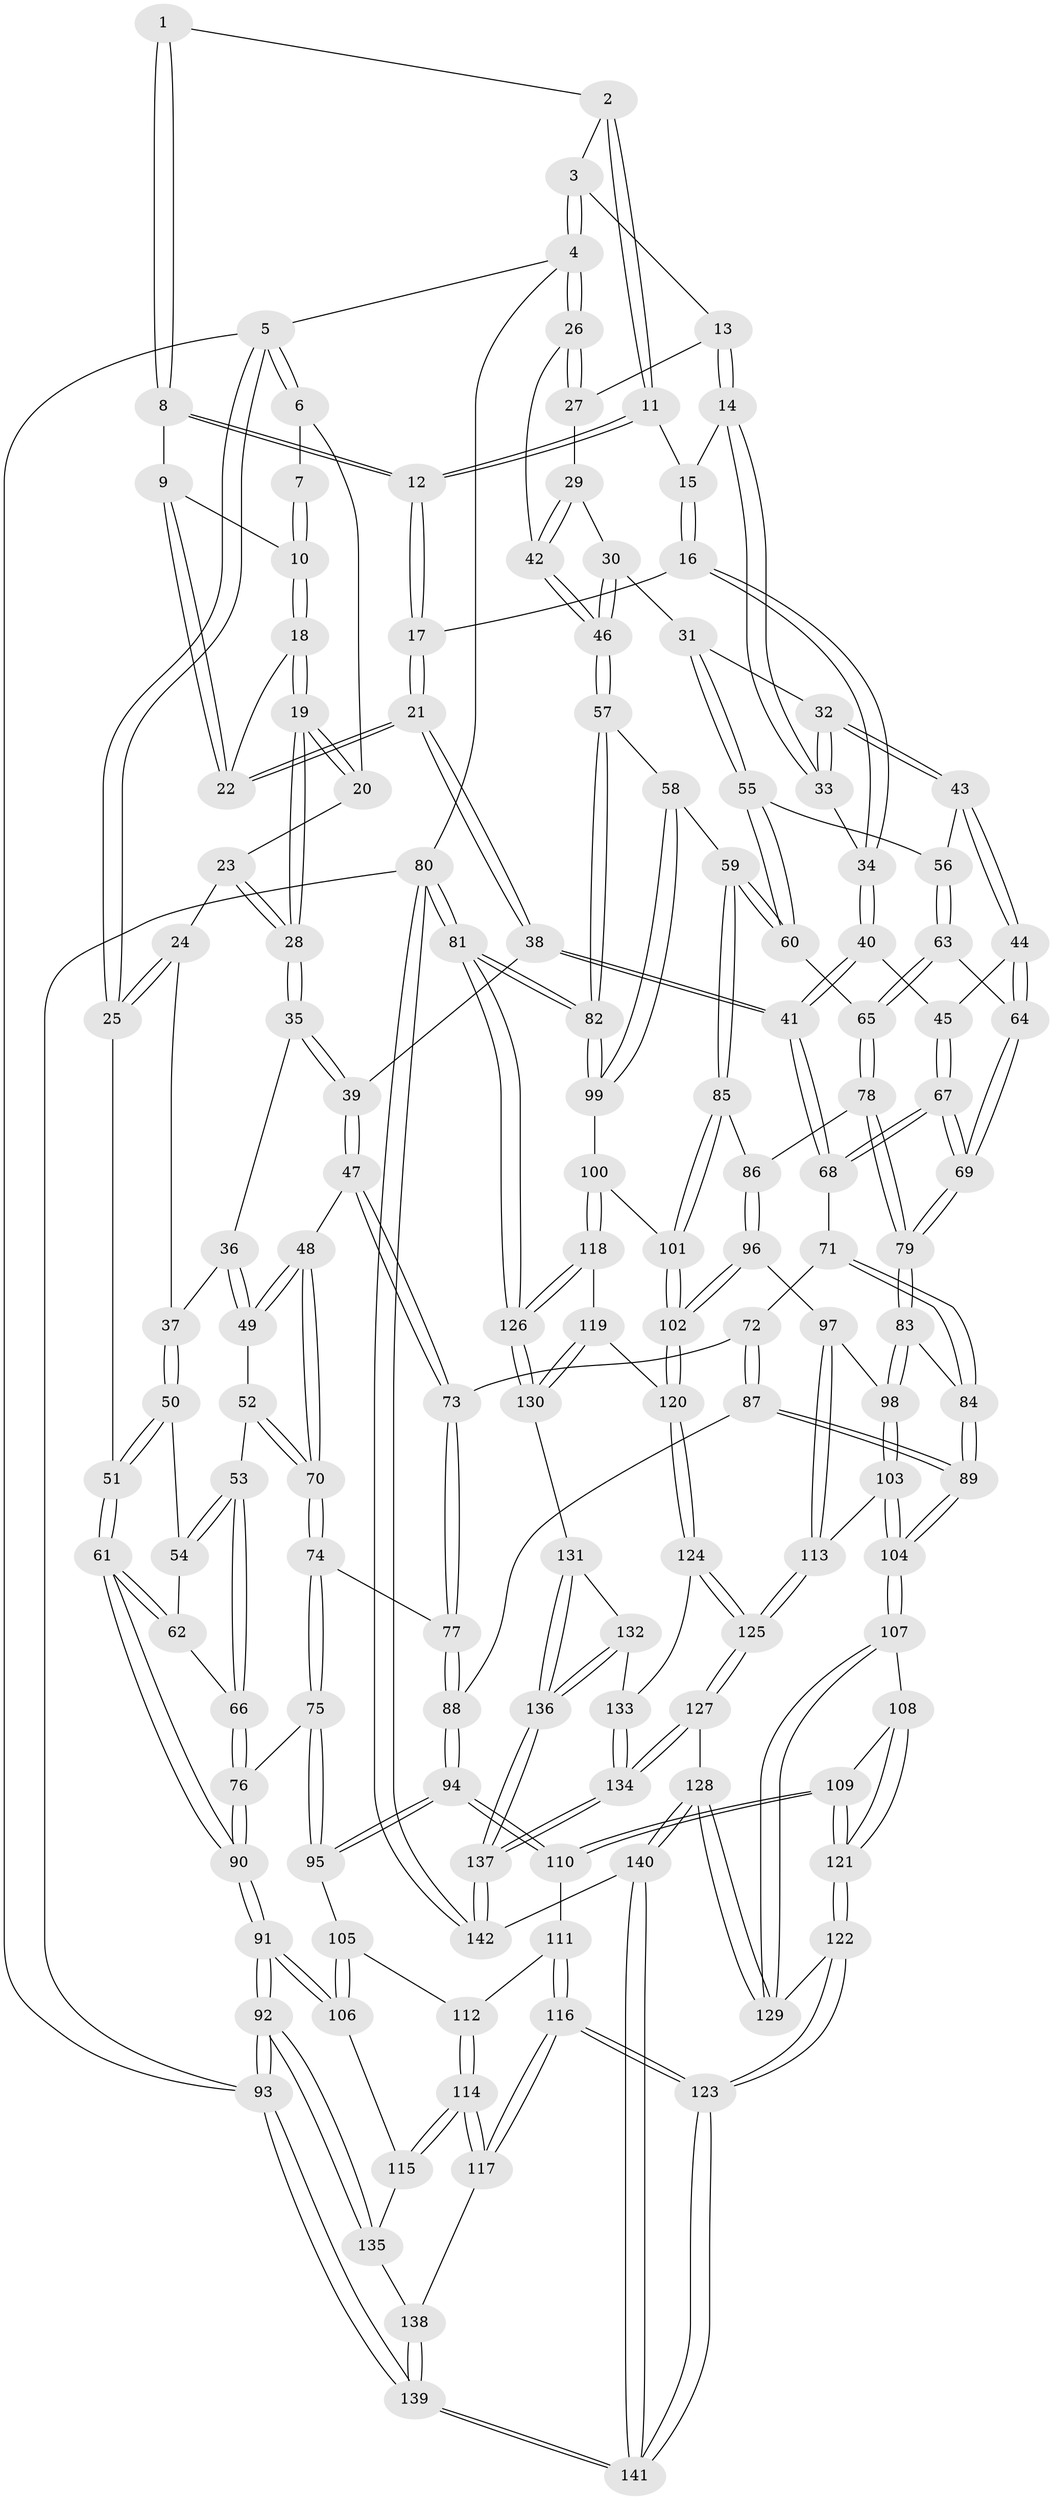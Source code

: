 // Generated by graph-tools (version 1.1) at 2025/59/03/09/25 04:59:45]
// undirected, 142 vertices, 352 edges
graph export_dot {
graph [start="1"]
  node [color=gray90,style=filled];
  1 [pos="+0.3106070587460987+0"];
  2 [pos="+0.6240871577397119+0"];
  3 [pos="+0.8873868423851183+0"];
  4 [pos="+1+0"];
  5 [pos="+0+0"];
  6 [pos="+0+0"];
  7 [pos="+0.298946651576138+0"];
  8 [pos="+0.45337430716035476+0.05603554102150133"];
  9 [pos="+0.4377808682295082+0.06492166884174991"];
  10 [pos="+0.3070163074051943+0.020638210494175434"];
  11 [pos="+0.6121078635297807+0"];
  12 [pos="+0.5047679515171493+0.05656025165810224"];
  13 [pos="+0.8332135530758272+0.03946357461704578"];
  14 [pos="+0.6937948102970867+0.15978823370038922"];
  15 [pos="+0.6133998861682312+0"];
  16 [pos="+0.5763848961791207+0.19144728929952953"];
  17 [pos="+0.5474951862340168+0.1839650688673529"];
  18 [pos="+0.27243160948619943+0.15927307962267806"];
  19 [pos="+0.2706159980395115+0.16024769654543938"];
  20 [pos="+0.09853341382991927+0.01939915185595992"];
  21 [pos="+0.43646816222995993+0.22202306911719438"];
  22 [pos="+0.3761017081917235+0.18229910567501947"];
  23 [pos="+0.0605804001099111+0.14178929455244496"];
  24 [pos="+0+0.1846258063563376"];
  25 [pos="+0+0.22095189549696853"];
  26 [pos="+1+0"];
  27 [pos="+0.9069589485925006+0.15411736641904283"];
  28 [pos="+0.2174260040555613+0.23086516406064037"];
  29 [pos="+0.8952941899344692+0.22696887677871952"];
  30 [pos="+0.8581156386047321+0.28064455021001466"];
  31 [pos="+0.8045266043703913+0.3056502939804667"];
  32 [pos="+0.732743864175115+0.271012902980481"];
  33 [pos="+0.6710142980669919+0.2271061953601107"];
  34 [pos="+0.6705362005247227+0.22716578499515683"];
  35 [pos="+0.21556511096374978+0.23773106745128478"];
  36 [pos="+0.16382589041533197+0.3078419110644465"];
  37 [pos="+0.14525950172232527+0.3141940970205949"];
  38 [pos="+0.4230851078310349+0.3896152225864709"];
  39 [pos="+0.39874611761161066+0.39602843900395557"];
  40 [pos="+0.548976163715853+0.38647983669950714"];
  41 [pos="+0.45440201117501205+0.4053710112714742"];
  42 [pos="+1+0.21078842831073305"];
  43 [pos="+0.6526737304303146+0.42870533726110815"];
  44 [pos="+0.6390778406211775+0.44217927700037973"];
  45 [pos="+0.6005687451449614+0.4373473685055436"];
  46 [pos="+1+0.45459770473350264"];
  47 [pos="+0.3403612722959045+0.441143653990568"];
  48 [pos="+0.2861725716543623+0.44487521766066457"];
  49 [pos="+0.2338079270627478+0.41962959802270267"];
  50 [pos="+0.12688647874469092+0.3286696374835919"];
  51 [pos="+0+0.2912124571141722"];
  52 [pos="+0.171386117762129+0.4762343985312547"];
  53 [pos="+0.15463227621024528+0.4798803160986847"];
  54 [pos="+0.09439312391528447+0.39327008942935504"];
  55 [pos="+0.806284546651262+0.33145956613023464"];
  56 [pos="+0.7405585505613501+0.423688819219311"];
  57 [pos="+1+0.5088136268233848"];
  58 [pos="+0.9639453622410681+0.5452597395406339"];
  59 [pos="+0.9267237496523573+0.5467106531706502"];
  60 [pos="+0.8533669435257794+0.44094652880029217"];
  61 [pos="+0+0.4295947986039131"];
  62 [pos="+0.05689130936526917+0.42481002269796664"];
  63 [pos="+0.7094452210596875+0.49901127638531656"];
  64 [pos="+0.6590750499458008+0.46427581588719197"];
  65 [pos="+0.7152077255192779+0.5210048304124374"];
  66 [pos="+0.08710805520329833+0.5640868597079687"];
  67 [pos="+0.5843011128174106+0.5434867859516623"];
  68 [pos="+0.4724722427225317+0.4709293579461842"];
  69 [pos="+0.5941603450600765+0.5658095178740303"];
  70 [pos="+0.23129650114326786+0.5547141885884641"];
  71 [pos="+0.46151571992750723+0.5273275581100652"];
  72 [pos="+0.37734567586150225+0.5584058558119777"];
  73 [pos="+0.3488337172799944+0.531032543099446"];
  74 [pos="+0.23018707743546754+0.5657079474235895"];
  75 [pos="+0.17094056806332128+0.6409312743845383"];
  76 [pos="+0.08343492599512102+0.5793301680795445"];
  77 [pos="+0.3051806489396996+0.5708023535963759"];
  78 [pos="+0.7151875616935779+0.5399988588643524"];
  79 [pos="+0.6064359218293035+0.6048396221437772"];
  80 [pos="+1+1"];
  81 [pos="+1+1"];
  82 [pos="+1+0.910066507158598"];
  83 [pos="+0.6050135065457212+0.6085896178153122"];
  84 [pos="+0.48522691210461305+0.61585485657413"];
  85 [pos="+0.8808147576202819+0.5852602096892702"];
  86 [pos="+0.8038503617555072+0.5920212413800988"];
  87 [pos="+0.40644971279889625+0.6715383444076045"];
  88 [pos="+0.34107949913120394+0.6809801494675236"];
  89 [pos="+0.41721548376962464+0.6744662704864404"];
  90 [pos="+0+0.6311713922620843"];
  91 [pos="+0+0.7416568573677186"];
  92 [pos="+0+0.9787610986348069"];
  93 [pos="+0+1"];
  94 [pos="+0.32090083086293963+0.6911609696515034"];
  95 [pos="+0.17621873630234497+0.6557195353906733"];
  96 [pos="+0.7060520573014656+0.7195737487041728"];
  97 [pos="+0.7020678868622597+0.7179850293975849"];
  98 [pos="+0.6285734580951425+0.6776963137804746"];
  99 [pos="+0.9642680945251534+0.7580713023806249"];
  100 [pos="+0.9095169455165708+0.7510030505733093"];
  101 [pos="+0.873284015925236+0.6904957175991949"];
  102 [pos="+0.7408066773491138+0.766820083012312"];
  103 [pos="+0.5591913577598928+0.7500731841719662"];
  104 [pos="+0.4706450925849235+0.772486424429742"];
  105 [pos="+0.17200195664135826+0.6685584550189969"];
  106 [pos="+0.024367207996236914+0.7939386198121003"];
  107 [pos="+0.47002345653086597+0.7746423672201145"];
  108 [pos="+0.41866717260543984+0.7922506292995216"];
  109 [pos="+0.33212672496005813+0.7926806454820653"];
  110 [pos="+0.3094892091723513+0.7594455201531768"];
  111 [pos="+0.29144637230825843+0.7718324502877499"];
  112 [pos="+0.19226630057095082+0.7588554003248068"];
  113 [pos="+0.6050783864848336+0.8236470847619853"];
  114 [pos="+0.18331226429828704+0.9043657868148958"];
  115 [pos="+0.08405700778448084+0.8469679582966245"];
  116 [pos="+0.1920118325849304+0.9161964220152717"];
  117 [pos="+0.19147142120427854+0.9155879761217464"];
  118 [pos="+0.8733282053257414+0.8057590286313345"];
  119 [pos="+0.7772291198389493+0.8124591810812406"];
  120 [pos="+0.7502161135863773+0.8106818173744302"];
  121 [pos="+0.33440543628677755+0.8720760669288629"];
  122 [pos="+0.3310366532533578+0.8856042171771454"];
  123 [pos="+0.2254378918167273+0.9758193226020503"];
  124 [pos="+0.7493963942774293+0.8127066883499551"];
  125 [pos="+0.6220742690187413+0.880577213418861"];
  126 [pos="+0.9501356011026829+0.9484065296979644"];
  127 [pos="+0.6130685736171989+0.8960310887814923"];
  128 [pos="+0.4841626482873448+0.8898782761883577"];
  129 [pos="+0.48115740565505044+0.8851197842109861"];
  130 [pos="+0.9305755950318787+0.9427957609263545"];
  131 [pos="+0.8376403259087304+0.925870520754349"];
  132 [pos="+0.7805350836831351+0.8897975952210039"];
  133 [pos="+0.7590713706126079+0.8535670910681612"];
  134 [pos="+0.6612058125207174+1"];
  135 [pos="+0.02036108256999368+0.935161038223521"];
  136 [pos="+0.7457465215030465+1"];
  137 [pos="+0.6790642766556219+1"];
  138 [pos="+0.03405480410982822+0.9437534381883538"];
  139 [pos="+0.15472150130263404+1"];
  140 [pos="+0.4162496563039029+1"];
  141 [pos="+0.24564601673403644+1"];
  142 [pos="+0.6749753068199056+1"];
  1 -- 2;
  1 -- 8;
  1 -- 8;
  2 -- 3;
  2 -- 11;
  2 -- 11;
  3 -- 4;
  3 -- 4;
  3 -- 13;
  4 -- 5;
  4 -- 26;
  4 -- 26;
  4 -- 80;
  5 -- 6;
  5 -- 6;
  5 -- 25;
  5 -- 25;
  5 -- 93;
  6 -- 7;
  6 -- 20;
  7 -- 10;
  7 -- 10;
  8 -- 9;
  8 -- 12;
  8 -- 12;
  9 -- 10;
  9 -- 22;
  9 -- 22;
  10 -- 18;
  10 -- 18;
  11 -- 12;
  11 -- 12;
  11 -- 15;
  12 -- 17;
  12 -- 17;
  13 -- 14;
  13 -- 14;
  13 -- 27;
  14 -- 15;
  14 -- 33;
  14 -- 33;
  15 -- 16;
  15 -- 16;
  16 -- 17;
  16 -- 34;
  16 -- 34;
  17 -- 21;
  17 -- 21;
  18 -- 19;
  18 -- 19;
  18 -- 22;
  19 -- 20;
  19 -- 20;
  19 -- 28;
  19 -- 28;
  20 -- 23;
  21 -- 22;
  21 -- 22;
  21 -- 38;
  21 -- 38;
  23 -- 24;
  23 -- 28;
  23 -- 28;
  24 -- 25;
  24 -- 25;
  24 -- 37;
  25 -- 51;
  26 -- 27;
  26 -- 27;
  26 -- 42;
  27 -- 29;
  28 -- 35;
  28 -- 35;
  29 -- 30;
  29 -- 42;
  29 -- 42;
  30 -- 31;
  30 -- 46;
  30 -- 46;
  31 -- 32;
  31 -- 55;
  31 -- 55;
  32 -- 33;
  32 -- 33;
  32 -- 43;
  32 -- 43;
  33 -- 34;
  34 -- 40;
  34 -- 40;
  35 -- 36;
  35 -- 39;
  35 -- 39;
  36 -- 37;
  36 -- 49;
  36 -- 49;
  37 -- 50;
  37 -- 50;
  38 -- 39;
  38 -- 41;
  38 -- 41;
  39 -- 47;
  39 -- 47;
  40 -- 41;
  40 -- 41;
  40 -- 45;
  41 -- 68;
  41 -- 68;
  42 -- 46;
  42 -- 46;
  43 -- 44;
  43 -- 44;
  43 -- 56;
  44 -- 45;
  44 -- 64;
  44 -- 64;
  45 -- 67;
  45 -- 67;
  46 -- 57;
  46 -- 57;
  47 -- 48;
  47 -- 73;
  47 -- 73;
  48 -- 49;
  48 -- 49;
  48 -- 70;
  48 -- 70;
  49 -- 52;
  50 -- 51;
  50 -- 51;
  50 -- 54;
  51 -- 61;
  51 -- 61;
  52 -- 53;
  52 -- 70;
  52 -- 70;
  53 -- 54;
  53 -- 54;
  53 -- 66;
  53 -- 66;
  54 -- 62;
  55 -- 56;
  55 -- 60;
  55 -- 60;
  56 -- 63;
  56 -- 63;
  57 -- 58;
  57 -- 82;
  57 -- 82;
  58 -- 59;
  58 -- 99;
  58 -- 99;
  59 -- 60;
  59 -- 60;
  59 -- 85;
  59 -- 85;
  60 -- 65;
  61 -- 62;
  61 -- 62;
  61 -- 90;
  61 -- 90;
  62 -- 66;
  63 -- 64;
  63 -- 65;
  63 -- 65;
  64 -- 69;
  64 -- 69;
  65 -- 78;
  65 -- 78;
  66 -- 76;
  66 -- 76;
  67 -- 68;
  67 -- 68;
  67 -- 69;
  67 -- 69;
  68 -- 71;
  69 -- 79;
  69 -- 79;
  70 -- 74;
  70 -- 74;
  71 -- 72;
  71 -- 84;
  71 -- 84;
  72 -- 73;
  72 -- 87;
  72 -- 87;
  73 -- 77;
  73 -- 77;
  74 -- 75;
  74 -- 75;
  74 -- 77;
  75 -- 76;
  75 -- 95;
  75 -- 95;
  76 -- 90;
  76 -- 90;
  77 -- 88;
  77 -- 88;
  78 -- 79;
  78 -- 79;
  78 -- 86;
  79 -- 83;
  79 -- 83;
  80 -- 81;
  80 -- 81;
  80 -- 142;
  80 -- 142;
  80 -- 93;
  81 -- 82;
  81 -- 82;
  81 -- 126;
  81 -- 126;
  82 -- 99;
  82 -- 99;
  83 -- 84;
  83 -- 98;
  83 -- 98;
  84 -- 89;
  84 -- 89;
  85 -- 86;
  85 -- 101;
  85 -- 101;
  86 -- 96;
  86 -- 96;
  87 -- 88;
  87 -- 89;
  87 -- 89;
  88 -- 94;
  88 -- 94;
  89 -- 104;
  89 -- 104;
  90 -- 91;
  90 -- 91;
  91 -- 92;
  91 -- 92;
  91 -- 106;
  91 -- 106;
  92 -- 93;
  92 -- 93;
  92 -- 135;
  92 -- 135;
  93 -- 139;
  93 -- 139;
  94 -- 95;
  94 -- 95;
  94 -- 110;
  94 -- 110;
  95 -- 105;
  96 -- 97;
  96 -- 102;
  96 -- 102;
  97 -- 98;
  97 -- 113;
  97 -- 113;
  98 -- 103;
  98 -- 103;
  99 -- 100;
  100 -- 101;
  100 -- 118;
  100 -- 118;
  101 -- 102;
  101 -- 102;
  102 -- 120;
  102 -- 120;
  103 -- 104;
  103 -- 104;
  103 -- 113;
  104 -- 107;
  104 -- 107;
  105 -- 106;
  105 -- 106;
  105 -- 112;
  106 -- 115;
  107 -- 108;
  107 -- 129;
  107 -- 129;
  108 -- 109;
  108 -- 121;
  108 -- 121;
  109 -- 110;
  109 -- 110;
  109 -- 121;
  109 -- 121;
  110 -- 111;
  111 -- 112;
  111 -- 116;
  111 -- 116;
  112 -- 114;
  112 -- 114;
  113 -- 125;
  113 -- 125;
  114 -- 115;
  114 -- 115;
  114 -- 117;
  114 -- 117;
  115 -- 135;
  116 -- 117;
  116 -- 117;
  116 -- 123;
  116 -- 123;
  117 -- 138;
  118 -- 119;
  118 -- 126;
  118 -- 126;
  119 -- 120;
  119 -- 130;
  119 -- 130;
  120 -- 124;
  120 -- 124;
  121 -- 122;
  121 -- 122;
  122 -- 123;
  122 -- 123;
  122 -- 129;
  123 -- 141;
  123 -- 141;
  124 -- 125;
  124 -- 125;
  124 -- 133;
  125 -- 127;
  125 -- 127;
  126 -- 130;
  126 -- 130;
  127 -- 128;
  127 -- 134;
  127 -- 134;
  128 -- 129;
  128 -- 129;
  128 -- 140;
  128 -- 140;
  130 -- 131;
  131 -- 132;
  131 -- 136;
  131 -- 136;
  132 -- 133;
  132 -- 136;
  132 -- 136;
  133 -- 134;
  133 -- 134;
  134 -- 137;
  134 -- 137;
  135 -- 138;
  136 -- 137;
  136 -- 137;
  137 -- 142;
  137 -- 142;
  138 -- 139;
  138 -- 139;
  139 -- 141;
  139 -- 141;
  140 -- 141;
  140 -- 141;
  140 -- 142;
}
